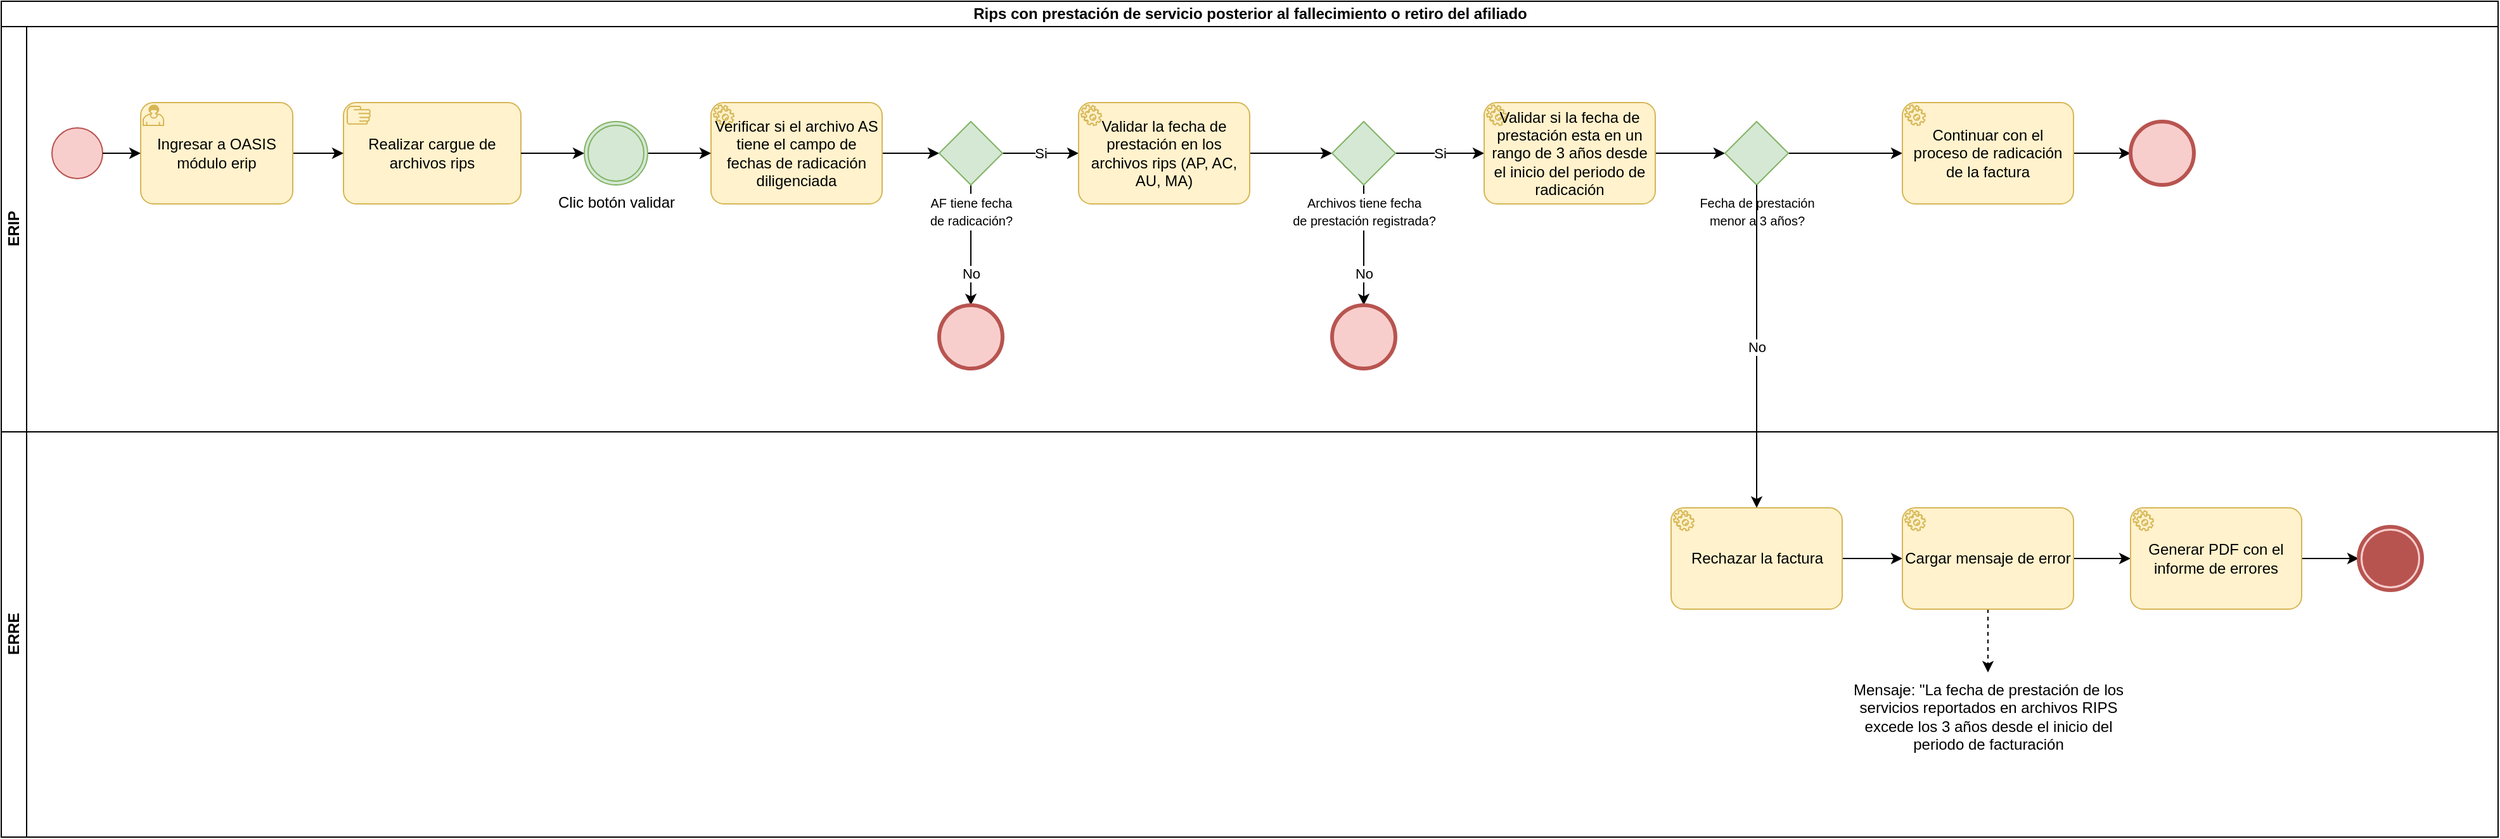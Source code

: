 <mxfile version="21.7.1" type="github">
  <diagram name="Página-1" id="mpdH6doztN7DgkLEiqyZ">
    <mxGraphModel dx="1674" dy="758" grid="1" gridSize="10" guides="1" tooltips="1" connect="1" arrows="1" fold="1" page="1" pageScale="1" pageWidth="2150" pageHeight="930" math="0" shadow="0">
      <root>
        <mxCell id="0" />
        <mxCell id="1" parent="0" />
        <mxCell id="F8KtdpI1GHPBsjBE2DjE-1" value="&lt;font style=&quot;vertical-align: inherit;&quot;&gt;&lt;font style=&quot;vertical-align: inherit;&quot;&gt;Rips con prestación de servicio posterior al fallecimiento o retiro del afiliado&lt;/font&gt;&lt;/font&gt;" style="swimlane;childLayout=stackLayout;resizeParent=1;resizeParentMax=0;horizontal=1;startSize=20;horizontalStack=0;html=1;" parent="1" vertex="1">
          <mxGeometry x="35" y="10" width="1970" height="660" as="geometry" />
        </mxCell>
        <mxCell id="F8KtdpI1GHPBsjBE2DjE-2" value="ERIP" style="swimlane;startSize=20;horizontal=0;html=1;" parent="F8KtdpI1GHPBsjBE2DjE-1" vertex="1">
          <mxGeometry y="20" width="1970" height="320" as="geometry" />
        </mxCell>
        <mxCell id="F8KtdpI1GHPBsjBE2DjE-3" value="No" style="edgeStyle=orthogonalEdgeStyle;rounded=0;orthogonalLoop=1;jettySize=auto;html=1;" parent="F8KtdpI1GHPBsjBE2DjE-2" source="F8KtdpI1GHPBsjBE2DjE-15" target="F8KtdpI1GHPBsjBE2DjE-16" edge="1">
          <mxGeometry x="0.467" relative="1" as="geometry">
            <Array as="points">
              <mxPoint x="765" y="180" />
              <mxPoint x="765" y="180" />
            </Array>
            <mxPoint as="offset" />
          </mxGeometry>
        </mxCell>
        <mxCell id="F8KtdpI1GHPBsjBE2DjE-4" value="" style="points=[[0.145,0.145,0],[0.5,0,0],[0.855,0.145,0],[1,0.5,0],[0.855,0.855,0],[0.5,1,0],[0.145,0.855,0],[0,0.5,0]];shape=mxgraph.bpmn.event;html=1;verticalLabelPosition=bottom;labelBackgroundColor=#ffffff;verticalAlign=top;align=center;perimeter=ellipsePerimeter;outlineConnect=0;aspect=fixed;outline=standard;symbol=general;fillColor=#f8cecc;strokeColor=#b85450;" parent="F8KtdpI1GHPBsjBE2DjE-2" vertex="1">
          <mxGeometry x="40" y="80" width="40" height="40" as="geometry" />
        </mxCell>
        <mxCell id="F8KtdpI1GHPBsjBE2DjE-5" value="Realizar cargue de archivos rips" style="points=[[0.25,0,0],[0.5,0,0],[0.75,0,0],[1,0.25,0],[1,0.5,0],[1,0.75,0],[0.75,1,0],[0.5,1,0],[0.25,1,0],[0,0.75,0],[0,0.5,0],[0,0.25,0]];shape=mxgraph.bpmn.task;whiteSpace=wrap;rectStyle=rounded;size=10;html=1;container=1;expand=0;collapsible=0;taskMarker=manual;fillColor=#fff2cc;strokeColor=#d6b656;" parent="F8KtdpI1GHPBsjBE2DjE-2" vertex="1">
          <mxGeometry x="270" y="60" width="140" height="80" as="geometry" />
        </mxCell>
        <mxCell id="F8KtdpI1GHPBsjBE2DjE-6" style="edgeStyle=orthogonalEdgeStyle;rounded=0;orthogonalLoop=1;jettySize=auto;html=1;" parent="F8KtdpI1GHPBsjBE2DjE-2" source="F8KtdpI1GHPBsjBE2DjE-7" target="F8KtdpI1GHPBsjBE2DjE-5" edge="1">
          <mxGeometry relative="1" as="geometry">
            <mxPoint x="270" y="100" as="targetPoint" />
          </mxGeometry>
        </mxCell>
        <mxCell id="F8KtdpI1GHPBsjBE2DjE-7" value="Ingresar a OASIS módulo erip" style="points=[[0.25,0,0],[0.5,0,0],[0.75,0,0],[1,0.25,0],[1,0.5,0],[1,0.75,0],[0.75,1,0],[0.5,1,0],[0.25,1,0],[0,0.75,0],[0,0.5,0],[0,0.25,0]];shape=mxgraph.bpmn.task;whiteSpace=wrap;rectStyle=rounded;size=10;html=1;container=1;expand=0;collapsible=0;taskMarker=user;fillColor=#fff2cc;strokeColor=#d6b656;" parent="F8KtdpI1GHPBsjBE2DjE-2" vertex="1">
          <mxGeometry x="110" y="60" width="120" height="80" as="geometry" />
        </mxCell>
        <mxCell id="F8KtdpI1GHPBsjBE2DjE-8" style="edgeStyle=orthogonalEdgeStyle;rounded=0;orthogonalLoop=1;jettySize=auto;html=1;entryX=0;entryY=0.5;entryDx=0;entryDy=0;entryPerimeter=0;" parent="F8KtdpI1GHPBsjBE2DjE-2" source="F8KtdpI1GHPBsjBE2DjE-4" target="F8KtdpI1GHPBsjBE2DjE-7" edge="1">
          <mxGeometry relative="1" as="geometry">
            <mxPoint x="110" y="100" as="targetPoint" />
          </mxGeometry>
        </mxCell>
        <mxCell id="F8KtdpI1GHPBsjBE2DjE-9" style="edgeStyle=orthogonalEdgeStyle;rounded=0;orthogonalLoop=1;jettySize=auto;html=1;entryX=0;entryY=0.5;entryDx=0;entryDy=0;entryPerimeter=0;" parent="F8KtdpI1GHPBsjBE2DjE-2" source="F8KtdpI1GHPBsjBE2DjE-5" target="F8KtdpI1GHPBsjBE2DjE-13" edge="1">
          <mxGeometry relative="1" as="geometry">
            <mxPoint x="460" y="100" as="targetPoint" />
          </mxGeometry>
        </mxCell>
        <mxCell id="F8KtdpI1GHPBsjBE2DjE-10" style="edgeStyle=orthogonalEdgeStyle;rounded=0;orthogonalLoop=1;jettySize=auto;html=1;" parent="F8KtdpI1GHPBsjBE2DjE-2" source="F8KtdpI1GHPBsjBE2DjE-11" target="F8KtdpI1GHPBsjBE2DjE-15" edge="1">
          <mxGeometry relative="1" as="geometry" />
        </mxCell>
        <mxCell id="F8KtdpI1GHPBsjBE2DjE-11" value="Verificar si el archivo AS tiene el campo de fechas de radicación diligenciada" style="points=[[0.25,0,0],[0.5,0,0],[0.75,0,0],[1,0.25,0],[1,0.5,0],[1,0.75,0],[0.75,1,0],[0.5,1,0],[0.25,1,0],[0,0.75,0],[0,0.5,0],[0,0.25,0]];shape=mxgraph.bpmn.task;whiteSpace=wrap;rectStyle=rounded;size=10;html=1;container=1;expand=0;collapsible=0;taskMarker=service;fillColor=#fff2cc;strokeColor=#d6b656;" parent="F8KtdpI1GHPBsjBE2DjE-2" vertex="1">
          <mxGeometry x="560" y="60" width="135" height="80" as="geometry" />
        </mxCell>
        <mxCell id="F8KtdpI1GHPBsjBE2DjE-12" style="edgeStyle=orthogonalEdgeStyle;rounded=0;orthogonalLoop=1;jettySize=auto;html=1;entryX=0;entryY=0.5;entryDx=0;entryDy=0;entryPerimeter=0;" parent="F8KtdpI1GHPBsjBE2DjE-2" source="F8KtdpI1GHPBsjBE2DjE-13" target="F8KtdpI1GHPBsjBE2DjE-11" edge="1">
          <mxGeometry relative="1" as="geometry" />
        </mxCell>
        <mxCell id="F8KtdpI1GHPBsjBE2DjE-13" value="Clic botón validar" style="points=[[0.145,0.145,0],[0.5,0,0],[0.855,0.145,0],[1,0.5,0],[0.855,0.855,0],[0.5,1,0],[0.145,0.855,0],[0,0.5,0]];shape=mxgraph.bpmn.event;html=1;verticalLabelPosition=bottom;labelBackgroundColor=#ffffff;verticalAlign=top;align=center;perimeter=ellipsePerimeter;outlineConnect=0;aspect=fixed;outline=throwing;symbol=general;fillColor=#d5e8d4;strokeColor=#82b366;" parent="F8KtdpI1GHPBsjBE2DjE-2" vertex="1">
          <mxGeometry x="460" y="75" width="50" height="50" as="geometry" />
        </mxCell>
        <mxCell id="F8KtdpI1GHPBsjBE2DjE-14" value="Si" style="edgeStyle=orthogonalEdgeStyle;rounded=0;orthogonalLoop=1;jettySize=auto;html=1;" parent="F8KtdpI1GHPBsjBE2DjE-2" source="F8KtdpI1GHPBsjBE2DjE-15" target="F8KtdpI1GHPBsjBE2DjE-18" edge="1">
          <mxGeometry relative="1" as="geometry">
            <mxPoint x="890" y="100" as="targetPoint" />
          </mxGeometry>
        </mxCell>
        <mxCell id="F8KtdpI1GHPBsjBE2DjE-15" value="&lt;font size=&quot;1&quot;&gt;AF tiene fecha&lt;br&gt;de radicación?&lt;br&gt;&lt;/font&gt;" style="points=[[0.25,0.25,0],[0.5,0,0],[0.75,0.25,0],[1,0.5,0],[0.75,0.75,0],[0.5,1,0],[0.25,0.75,0],[0,0.5,0]];shape=mxgraph.bpmn.gateway2;html=1;verticalLabelPosition=bottom;labelBackgroundColor=#ffffff;verticalAlign=top;align=center;perimeter=rhombusPerimeter;outlineConnect=0;outline=none;symbol=none;fillColor=#d5e8d4;strokeColor=#82b366;" parent="F8KtdpI1GHPBsjBE2DjE-2" vertex="1">
          <mxGeometry x="740" y="75" width="50" height="50" as="geometry" />
        </mxCell>
        <mxCell id="F8KtdpI1GHPBsjBE2DjE-16" value="" style="points=[[0.145,0.145,0],[0.5,0,0],[0.855,0.145,0],[1,0.5,0],[0.855,0.855,0],[0.5,1,0],[0.145,0.855,0],[0,0.5,0]];shape=mxgraph.bpmn.event;html=1;verticalLabelPosition=bottom;labelBackgroundColor=#ffffff;verticalAlign=top;align=center;perimeter=ellipsePerimeter;outlineConnect=0;aspect=fixed;outline=end;symbol=terminate2;fillColor=#f8cecc;strokeColor=#b85450;" parent="F8KtdpI1GHPBsjBE2DjE-2" vertex="1">
          <mxGeometry x="740" y="220" width="50" height="50" as="geometry" />
        </mxCell>
        <mxCell id="F8KtdpI1GHPBsjBE2DjE-17" style="edgeStyle=orthogonalEdgeStyle;rounded=0;orthogonalLoop=1;jettySize=auto;html=1;entryX=0;entryY=0.5;entryDx=0;entryDy=0;entryPerimeter=0;" parent="F8KtdpI1GHPBsjBE2DjE-2" source="F8KtdpI1GHPBsjBE2DjE-18" target="F8KtdpI1GHPBsjBE2DjE-21" edge="1">
          <mxGeometry relative="1" as="geometry">
            <mxPoint x="1060" y="100" as="targetPoint" />
          </mxGeometry>
        </mxCell>
        <mxCell id="F8KtdpI1GHPBsjBE2DjE-18" value="Validar la fecha de prestación en los archivos rips (AP, AC, AU, MA)" style="points=[[0.25,0,0],[0.5,0,0],[0.75,0,0],[1,0.25,0],[1,0.5,0],[1,0.75,0],[0.75,1,0],[0.5,1,0],[0.25,1,0],[0,0.75,0],[0,0.5,0],[0,0.25,0]];shape=mxgraph.bpmn.task;whiteSpace=wrap;rectStyle=rounded;size=10;html=1;container=1;expand=0;collapsible=0;taskMarker=service;fillColor=#fff2cc;strokeColor=#d6b656;" parent="F8KtdpI1GHPBsjBE2DjE-2" vertex="1">
          <mxGeometry x="850" y="60" width="135" height="80" as="geometry" />
        </mxCell>
        <mxCell id="F8KtdpI1GHPBsjBE2DjE-19" value="Si" style="edgeStyle=orthogonalEdgeStyle;rounded=0;orthogonalLoop=1;jettySize=auto;html=1;" parent="F8KtdpI1GHPBsjBE2DjE-2" source="F8KtdpI1GHPBsjBE2DjE-21" target="F8KtdpI1GHPBsjBE2DjE-24" edge="1">
          <mxGeometry relative="1" as="geometry">
            <mxPoint x="1200" y="100" as="targetPoint" />
          </mxGeometry>
        </mxCell>
        <mxCell id="F8KtdpI1GHPBsjBE2DjE-20" value="No" style="edgeStyle=orthogonalEdgeStyle;rounded=0;orthogonalLoop=1;jettySize=auto;html=1;entryX=0.5;entryY=0;entryDx=0;entryDy=0;entryPerimeter=0;" parent="F8KtdpI1GHPBsjBE2DjE-2" source="F8KtdpI1GHPBsjBE2DjE-21" target="F8KtdpI1GHPBsjBE2DjE-22" edge="1">
          <mxGeometry x="0.467" relative="1" as="geometry">
            <mxPoint x="1075" y="200" as="targetPoint" />
            <Array as="points">
              <mxPoint x="1075" y="180" />
              <mxPoint x="1075" y="180" />
            </Array>
            <mxPoint as="offset" />
          </mxGeometry>
        </mxCell>
        <mxCell id="F8KtdpI1GHPBsjBE2DjE-21" value="&lt;font size=&quot;1&quot;&gt;Archivos tiene fecha&lt;br&gt;de prestación registrada?&lt;br&gt;&lt;/font&gt;" style="points=[[0.25,0.25,0],[0.5,0,0],[0.75,0.25,0],[1,0.5,0],[0.75,0.75,0],[0.5,1,0],[0.25,0.75,0],[0,0.5,0]];shape=mxgraph.bpmn.gateway2;html=1;verticalLabelPosition=bottom;labelBackgroundColor=#ffffff;verticalAlign=top;align=center;perimeter=rhombusPerimeter;outlineConnect=0;outline=none;symbol=none;fillColor=#d5e8d4;strokeColor=#82b366;" parent="F8KtdpI1GHPBsjBE2DjE-2" vertex="1">
          <mxGeometry x="1050" y="75" width="50" height="50" as="geometry" />
        </mxCell>
        <mxCell id="F8KtdpI1GHPBsjBE2DjE-22" value="" style="points=[[0.145,0.145,0],[0.5,0,0],[0.855,0.145,0],[1,0.5,0],[0.855,0.855,0],[0.5,1,0],[0.145,0.855,0],[0,0.5,0]];shape=mxgraph.bpmn.event;html=1;verticalLabelPosition=bottom;labelBackgroundColor=#ffffff;verticalAlign=top;align=center;perimeter=ellipsePerimeter;outlineConnect=0;aspect=fixed;outline=end;symbol=terminate2;fillColor=#f8cecc;strokeColor=#b85450;" parent="F8KtdpI1GHPBsjBE2DjE-2" vertex="1">
          <mxGeometry x="1050" y="220" width="50" height="50" as="geometry" />
        </mxCell>
        <mxCell id="F8KtdpI1GHPBsjBE2DjE-23" style="edgeStyle=orthogonalEdgeStyle;rounded=0;orthogonalLoop=1;jettySize=auto;html=1;" parent="F8KtdpI1GHPBsjBE2DjE-2" source="F8KtdpI1GHPBsjBE2DjE-24" target="F8KtdpI1GHPBsjBE2DjE-26" edge="1">
          <mxGeometry relative="1" as="geometry">
            <mxPoint x="1360" y="100" as="targetPoint" />
          </mxGeometry>
        </mxCell>
        <mxCell id="F8KtdpI1GHPBsjBE2DjE-24" value="Validar si la fecha de prestación esta en un rango de 3 años desde el inicio del periodo de radicación" style="points=[[0.25,0,0],[0.5,0,0],[0.75,0,0],[1,0.25,0],[1,0.5,0],[1,0.75,0],[0.75,1,0],[0.5,1,0],[0.25,1,0],[0,0.75,0],[0,0.5,0],[0,0.25,0]];shape=mxgraph.bpmn.task;whiteSpace=wrap;rectStyle=rounded;size=10;html=1;container=1;expand=0;collapsible=0;taskMarker=service;fillColor=#fff2cc;strokeColor=#d6b656;" parent="F8KtdpI1GHPBsjBE2DjE-2" vertex="1">
          <mxGeometry x="1170" y="60" width="135" height="80" as="geometry" />
        </mxCell>
        <mxCell id="F8KtdpI1GHPBsjBE2DjE-25" style="edgeStyle=orthogonalEdgeStyle;rounded=0;orthogonalLoop=1;jettySize=auto;html=1;" parent="F8KtdpI1GHPBsjBE2DjE-2" source="F8KtdpI1GHPBsjBE2DjE-26" target="F8KtdpI1GHPBsjBE2DjE-28" edge="1">
          <mxGeometry relative="1" as="geometry" />
        </mxCell>
        <mxCell id="F8KtdpI1GHPBsjBE2DjE-26" value="&lt;font size=&quot;1&quot;&gt;Fecha de prestación&lt;br&gt;menor a 3 años?&lt;br&gt;&lt;/font&gt;" style="points=[[0.25,0.25,0],[0.5,0,0],[0.75,0.25,0],[1,0.5,0],[0.75,0.75,0],[0.5,1,0],[0.25,0.75,0],[0,0.5,0]];shape=mxgraph.bpmn.gateway2;html=1;verticalLabelPosition=bottom;labelBackgroundColor=#ffffff;verticalAlign=top;align=center;perimeter=rhombusPerimeter;outlineConnect=0;outline=none;symbol=none;fillColor=#d5e8d4;strokeColor=#82b366;" parent="F8KtdpI1GHPBsjBE2DjE-2" vertex="1">
          <mxGeometry x="1360" y="75" width="50" height="50" as="geometry" />
        </mxCell>
        <mxCell id="F8KtdpI1GHPBsjBE2DjE-27" style="edgeStyle=orthogonalEdgeStyle;rounded=0;orthogonalLoop=1;jettySize=auto;html=1;" parent="F8KtdpI1GHPBsjBE2DjE-2" source="F8KtdpI1GHPBsjBE2DjE-28" target="F8KtdpI1GHPBsjBE2DjE-29" edge="1">
          <mxGeometry relative="1" as="geometry" />
        </mxCell>
        <mxCell id="F8KtdpI1GHPBsjBE2DjE-28" value="Continuar con el proceso de radicación de la factura" style="points=[[0.25,0,0],[0.5,0,0],[0.75,0,0],[1,0.25,0],[1,0.5,0],[1,0.75,0],[0.75,1,0],[0.5,1,0],[0.25,1,0],[0,0.75,0],[0,0.5,0],[0,0.25,0]];shape=mxgraph.bpmn.task;whiteSpace=wrap;rectStyle=rounded;size=10;html=1;container=1;expand=0;collapsible=0;taskMarker=service;fillColor=#fff2cc;strokeColor=#d6b656;" parent="F8KtdpI1GHPBsjBE2DjE-2" vertex="1">
          <mxGeometry x="1500" y="60" width="135" height="80" as="geometry" />
        </mxCell>
        <mxCell id="F8KtdpI1GHPBsjBE2DjE-29" value="" style="points=[[0.145,0.145,0],[0.5,0,0],[0.855,0.145,0],[1,0.5,0],[0.855,0.855,0],[0.5,1,0],[0.145,0.855,0],[0,0.5,0]];shape=mxgraph.bpmn.event;html=1;verticalLabelPosition=bottom;labelBackgroundColor=#ffffff;verticalAlign=top;align=center;perimeter=ellipsePerimeter;outlineConnect=0;aspect=fixed;outline=end;symbol=terminate2;fillColor=#f8cecc;strokeColor=#b85450;" parent="F8KtdpI1GHPBsjBE2DjE-2" vertex="1">
          <mxGeometry x="1680" y="75" width="50" height="50" as="geometry" />
        </mxCell>
        <mxCell id="F8KtdpI1GHPBsjBE2DjE-30" value="ERRE" style="swimlane;startSize=20;horizontal=0;html=1;" parent="F8KtdpI1GHPBsjBE2DjE-1" vertex="1">
          <mxGeometry y="340" width="1970" height="320" as="geometry" />
        </mxCell>
        <mxCell id="F8KtdpI1GHPBsjBE2DjE-31" style="edgeStyle=orthogonalEdgeStyle;rounded=0;orthogonalLoop=1;jettySize=auto;html=1;" parent="F8KtdpI1GHPBsjBE2DjE-30" source="F8KtdpI1GHPBsjBE2DjE-32" target="F8KtdpI1GHPBsjBE2DjE-35" edge="1">
          <mxGeometry relative="1" as="geometry">
            <mxPoint x="1500" y="100" as="targetPoint" />
          </mxGeometry>
        </mxCell>
        <mxCell id="F8KtdpI1GHPBsjBE2DjE-32" value="Rechazar la factura" style="points=[[0.25,0,0],[0.5,0,0],[0.75,0,0],[1,0.25,0],[1,0.5,0],[1,0.75,0],[0.75,1,0],[0.5,1,0],[0.25,1,0],[0,0.75,0],[0,0.5,0],[0,0.25,0]];shape=mxgraph.bpmn.task;whiteSpace=wrap;rectStyle=rounded;size=10;html=1;container=1;expand=0;collapsible=0;taskMarker=service;fillColor=#fff2cc;strokeColor=#d6b656;" parent="F8KtdpI1GHPBsjBE2DjE-30" vertex="1">
          <mxGeometry x="1317.5" y="60" width="135" height="80" as="geometry" />
        </mxCell>
        <mxCell id="F8KtdpI1GHPBsjBE2DjE-33" style="edgeStyle=orthogonalEdgeStyle;rounded=0;orthogonalLoop=1;jettySize=auto;html=1;entryX=0.5;entryY=0;entryDx=0;entryDy=0;dashed=1;" parent="F8KtdpI1GHPBsjBE2DjE-30" source="F8KtdpI1GHPBsjBE2DjE-35" target="F8KtdpI1GHPBsjBE2DjE-36" edge="1">
          <mxGeometry relative="1" as="geometry" />
        </mxCell>
        <mxCell id="F8KtdpI1GHPBsjBE2DjE-34" style="edgeStyle=orthogonalEdgeStyle;rounded=0;orthogonalLoop=1;jettySize=auto;html=1;" parent="F8KtdpI1GHPBsjBE2DjE-30" source="F8KtdpI1GHPBsjBE2DjE-35" target="F8KtdpI1GHPBsjBE2DjE-38" edge="1">
          <mxGeometry relative="1" as="geometry" />
        </mxCell>
        <mxCell id="F8KtdpI1GHPBsjBE2DjE-35" value="Cargar mensaje de error" style="points=[[0.25,0,0],[0.5,0,0],[0.75,0,0],[1,0.25,0],[1,0.5,0],[1,0.75,0],[0.75,1,0],[0.5,1,0],[0.25,1,0],[0,0.75,0],[0,0.5,0],[0,0.25,0]];shape=mxgraph.bpmn.task;whiteSpace=wrap;rectStyle=rounded;size=10;html=1;container=1;expand=0;collapsible=0;taskMarker=service;fillColor=#fff2cc;strokeColor=#d6b656;" parent="F8KtdpI1GHPBsjBE2DjE-30" vertex="1">
          <mxGeometry x="1500" y="60" width="135" height="80" as="geometry" />
        </mxCell>
        <mxCell id="F8KtdpI1GHPBsjBE2DjE-36" value="Mensaje: &quot;La fecha de prestación de los servicios reportados en archivos RIPS excede los 3 años desde el inicio del periodo de facturación" style="text;html=1;strokeColor=none;fillColor=none;align=center;verticalAlign=middle;whiteSpace=wrap;rounded=0;" parent="F8KtdpI1GHPBsjBE2DjE-30" vertex="1">
          <mxGeometry x="1457.5" y="190" width="220" height="70" as="geometry" />
        </mxCell>
        <mxCell id="F8KtdpI1GHPBsjBE2DjE-37" style="edgeStyle=orthogonalEdgeStyle;rounded=0;orthogonalLoop=1;jettySize=auto;html=1;entryX=0;entryY=0.5;entryDx=0;entryDy=0;entryPerimeter=0;" parent="F8KtdpI1GHPBsjBE2DjE-30" source="F8KtdpI1GHPBsjBE2DjE-38" target="F8KtdpI1GHPBsjBE2DjE-39" edge="1">
          <mxGeometry relative="1" as="geometry" />
        </mxCell>
        <mxCell id="F8KtdpI1GHPBsjBE2DjE-38" value="Generar PDF con el informe de errores" style="points=[[0.25,0,0],[0.5,0,0],[0.75,0,0],[1,0.25,0],[1,0.5,0],[1,0.75,0],[0.75,1,0],[0.5,1,0],[0.25,1,0],[0,0.75,0],[0,0.5,0],[0,0.25,0]];shape=mxgraph.bpmn.task;whiteSpace=wrap;rectStyle=rounded;size=10;html=1;container=1;expand=0;collapsible=0;taskMarker=service;fillColor=#fff2cc;strokeColor=#d6b656;" parent="F8KtdpI1GHPBsjBE2DjE-30" vertex="1">
          <mxGeometry x="1680" y="60" width="135" height="80" as="geometry" />
        </mxCell>
        <mxCell id="F8KtdpI1GHPBsjBE2DjE-39" value="" style="points=[[0.145,0.145,0],[0.5,0,0],[0.855,0.145,0],[1,0.5,0],[0.855,0.855,0],[0.5,1,0],[0.145,0.855,0],[0,0.5,0]];shape=mxgraph.bpmn.event;html=1;verticalLabelPosition=bottom;labelBackgroundColor=#ffffff;verticalAlign=top;align=center;perimeter=ellipsePerimeter;outlineConnect=0;aspect=fixed;outline=end;symbol=terminate;fillColor=#f8cecc;strokeColor=#b85450;" parent="F8KtdpI1GHPBsjBE2DjE-30" vertex="1">
          <mxGeometry x="1860" y="75" width="50" height="50" as="geometry" />
        </mxCell>
        <mxCell id="F8KtdpI1GHPBsjBE2DjE-40" value="No" style="edgeStyle=orthogonalEdgeStyle;rounded=0;orthogonalLoop=1;jettySize=auto;html=1;entryX=0.5;entryY=0;entryDx=0;entryDy=0;entryPerimeter=0;" parent="F8KtdpI1GHPBsjBE2DjE-1" source="F8KtdpI1GHPBsjBE2DjE-26" target="F8KtdpI1GHPBsjBE2DjE-32" edge="1">
          <mxGeometry relative="1" as="geometry">
            <mxPoint x="1385" y="440" as="targetPoint" />
          </mxGeometry>
        </mxCell>
      </root>
    </mxGraphModel>
  </diagram>
</mxfile>
